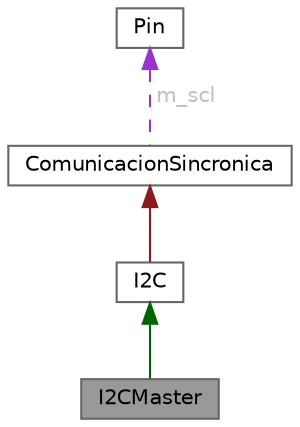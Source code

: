 digraph "I2CMaster"
{
 // LATEX_PDF_SIZE
  bgcolor="transparent";
  edge [fontname=Helvetica,fontsize=10,labelfontname=Helvetica,labelfontsize=10];
  node [fontname=Helvetica,fontsize=10,shape=box,height=0.2,width=0.4];
  Node1 [id="Node000001",label="I2CMaster",height=0.2,width=0.4,color="gray40", fillcolor="grey60", style="filled", fontcolor="black",tooltip="Clase del objeto I2CMaster El objeto I2CMaster genera una comunicación tipo master de I2C utilizando ..."];
  Node2 -> Node1 [id="edge1_Node000001_Node000002",dir="back",color="darkgreen",style="solid",tooltip=" "];
  Node2 [id="Node000002",label="I2C",height=0.2,width=0.4,color="gray40", fillcolor="white", style="filled",URL="$class_i2_c.html",tooltip="Clase del objeto I2C El objeto I2C genera una comunicación sincrónica de tipo I2C...."];
  Node3 -> Node2 [id="edge2_Node000002_Node000003",dir="back",color="firebrick4",style="solid",tooltip=" "];
  Node3 [id="Node000003",label="ComunicacionSincronica",height=0.2,width=0.4,color="gray40", fillcolor="white", style="filled",URL="$class_comunicacion_sincronica.html",tooltip="Clase del objeto ComunicacionAsincronica Clase abstracta pura para la generación de comunicaciones si..."];
  Node4 -> Node3 [id="edge3_Node000003_Node000004",dir="back",color="darkorchid3",style="dashed",tooltip=" ",label=" m_scl",fontcolor="grey" ];
  Node4 [id="Node000004",label="Pin",height=0.2,width=0.4,color="gray40", fillcolor="white", style="filled",URL="$class_pin.html",tooltip="Clase del objeto Pin."];
}
